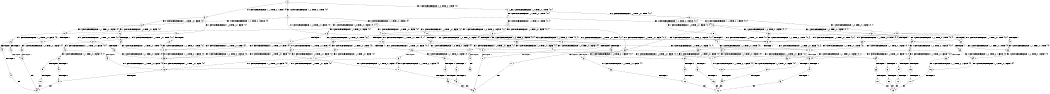 digraph BCG {
size = "7, 10.5";
center = TRUE;
node [shape = circle];
0 [peripheries = 2];
0 -> 1 [label = "EX !0 !ATOMIC_EXCH_BRANCH (1, +1, TRUE, +0, 1, TRUE) !{0}"];
0 -> 2 [label = "EX !1 !ATOMIC_EXCH_BRANCH (1, +0, TRUE, +0, 1, TRUE) !{0}"];
0 -> 3 [label = "EX !0 !ATOMIC_EXCH_BRANCH (1, +1, TRUE, +0, 1, TRUE) !{0}"];
1 -> 4 [label = "EX !0 !ATOMIC_EXCH_BRANCH (1, +1, TRUE, +0, 1, FALSE) !{0}"];
1 -> 5 [label = "EX !1 !ATOMIC_EXCH_BRANCH (1, +0, TRUE, +0, 1, FALSE) !{0}"];
1 -> 6 [label = "EX !0 !ATOMIC_EXCH_BRANCH (1, +1, TRUE, +0, 1, FALSE) !{0}"];
2 -> 2 [label = "EX !1 !ATOMIC_EXCH_BRANCH (1, +0, TRUE, +0, 1, TRUE) !{0, 1}"];
2 -> 7 [label = "EX !0 !ATOMIC_EXCH_BRANCH (1, +1, TRUE, +0, 1, TRUE) !{0, 1}"];
2 -> 8 [label = "EX !0 !ATOMIC_EXCH_BRANCH (1, +1, TRUE, +0, 1, TRUE) !{0, 1}"];
3 -> 9 [label = "EX !1 !ATOMIC_EXCH_BRANCH (1, +0, TRUE, +0, 1, FALSE) !{0}"];
3 -> 6 [label = "EX !0 !ATOMIC_EXCH_BRANCH (1, +1, TRUE, +0, 1, FALSE) !{0}"];
4 -> 10 [label = "EX !0 !ATOMIC_EXCH_BRANCH (1, +1, TRUE, +0, 1, FALSE) !{0}"];
4 -> 11 [label = "EX !1 !ATOMIC_EXCH_BRANCH (1, +0, TRUE, +0, 1, FALSE) !{0}"];
4 -> 12 [label = "EX !0 !ATOMIC_EXCH_BRANCH (1, +1, TRUE, +0, 1, FALSE) !{0}"];
5 -> 13 [label = "EX !0 !ATOMIC_EXCH_BRANCH (1, +1, TRUE, +0, 1, TRUE) !{0, 1}"];
5 -> 14 [label = "TERMINATE !1"];
5 -> 15 [label = "EX !0 !ATOMIC_EXCH_BRANCH (1, +1, TRUE, +0, 1, TRUE) !{0, 1}"];
6 -> 16 [label = "EX !1 !ATOMIC_EXCH_BRANCH (1, +0, TRUE, +0, 1, FALSE) !{0}"];
6 -> 12 [label = "EX !0 !ATOMIC_EXCH_BRANCH (1, +1, TRUE, +0, 1, FALSE) !{0}"];
7 -> 17 [label = "EX !0 !ATOMIC_EXCH_BRANCH (1, +1, TRUE, +0, 1, FALSE) !{0, 1}"];
7 -> 5 [label = "EX !1 !ATOMIC_EXCH_BRANCH (1, +0, TRUE, +0, 1, FALSE) !{0, 1}"];
7 -> 18 [label = "EX !0 !ATOMIC_EXCH_BRANCH (1, +1, TRUE, +0, 1, FALSE) !{0, 1}"];
8 -> 19 [label = "EX !1 !ATOMIC_EXCH_BRANCH (1, +0, TRUE, +0, 1, FALSE) !{0, 1}"];
8 -> 18 [label = "EX !0 !ATOMIC_EXCH_BRANCH (1, +1, TRUE, +0, 1, FALSE) !{0, 1}"];
8 -> 20 [label = "EX !1 !ATOMIC_EXCH_BRANCH (1, +0, TRUE, +0, 1, FALSE) !{0, 1}"];
9 -> 21 [label = "EX !0 !ATOMIC_EXCH_BRANCH (1, +1, TRUE, +0, 1, TRUE) !{0, 1}"];
9 -> 22 [label = "TERMINATE !1"];
10 -> 23 [label = "EX !1 !ATOMIC_EXCH_BRANCH (1, +0, TRUE, +0, 1, FALSE) !{0}"];
10 -> 24 [label = "TERMINATE !0"];
11 -> 13 [label = "EX !0 !ATOMIC_EXCH_BRANCH (1, +1, TRUE, +0, 1, TRUE) !{0, 1}"];
11 -> 25 [label = "TERMINATE !1"];
11 -> 15 [label = "EX !0 !ATOMIC_EXCH_BRANCH (1, +1, TRUE, +0, 1, TRUE) !{0, 1}"];
12 -> 26 [label = "EX !1 !ATOMIC_EXCH_BRANCH (1, +0, TRUE, +0, 1, FALSE) !{0}"];
12 -> 27 [label = "TERMINATE !0"];
13 -> 28 [label = "EX !0 !ATOMIC_EXCH_BRANCH (1, +1, TRUE, +0, 1, FALSE) !{0, 1}"];
13 -> 29 [label = "TERMINATE !1"];
13 -> 30 [label = "EX !0 !ATOMIC_EXCH_BRANCH (1, +1, TRUE, +0, 1, FALSE) !{0, 1}"];
14 -> 31 [label = "EX !0 !ATOMIC_EXCH_BRANCH (1, +1, TRUE, +0, 1, TRUE) !{0}"];
14 -> 32 [label = "EX !0 !ATOMIC_EXCH_BRANCH (1, +1, TRUE, +0, 1, TRUE) !{0}"];
15 -> 30 [label = "EX !0 !ATOMIC_EXCH_BRANCH (1, +1, TRUE, +0, 1, FALSE) !{0, 1}"];
15 -> 33 [label = "TERMINATE !1"];
16 -> 21 [label = "EX !0 !ATOMIC_EXCH_BRANCH (1, +1, TRUE, +0, 1, TRUE) !{0, 1}"];
16 -> 34 [label = "TERMINATE !1"];
17 -> 35 [label = "EX !0 !ATOMIC_EXCH_BRANCH (1, +1, TRUE, +0, 1, FALSE) !{0, 1}"];
17 -> 11 [label = "EX !1 !ATOMIC_EXCH_BRANCH (1, +0, TRUE, +0, 1, FALSE) !{0, 1}"];
17 -> 36 [label = "EX !0 !ATOMIC_EXCH_BRANCH (1, +1, TRUE, +0, 1, FALSE) !{0, 1}"];
18 -> 37 [label = "EX !1 !ATOMIC_EXCH_BRANCH (1, +0, TRUE, +0, 1, FALSE) !{0, 1}"];
18 -> 36 [label = "EX !0 !ATOMIC_EXCH_BRANCH (1, +1, TRUE, +0, 1, FALSE) !{0, 1}"];
18 -> 38 [label = "EX !1 !ATOMIC_EXCH_BRANCH (1, +0, TRUE, +0, 1, FALSE) !{0, 1}"];
19 -> 39 [label = "EX !0 !ATOMIC_EXCH_BRANCH (1, +1, TRUE, +0, 1, TRUE) !{0, 1}"];
19 -> 40 [label = "TERMINATE !1"];
19 -> 15 [label = "EX !0 !ATOMIC_EXCH_BRANCH (1, +1, TRUE, +0, 1, TRUE) !{0, 1}"];
20 -> 15 [label = "EX !0 !ATOMIC_EXCH_BRANCH (1, +1, TRUE, +0, 1, TRUE) !{0, 1}"];
20 -> 41 [label = "TERMINATE !1"];
21 -> 42 [label = "EX !0 !ATOMIC_EXCH_BRANCH (1, +1, TRUE, +0, 1, FALSE) !{0, 1}"];
21 -> 43 [label = "TERMINATE !1"];
22 -> 32 [label = "EX !0 !ATOMIC_EXCH_BRANCH (1, +1, TRUE, +0, 1, TRUE) !{0}"];
23 -> 44 [label = "TERMINATE !0"];
23 -> 45 [label = "TERMINATE !1"];
24 -> 46 [label = "EX !1 !ATOMIC_EXCH_BRANCH (1, +0, TRUE, +0, 1, FALSE) !{1}"];
24 -> 47 [label = "EX !1 !ATOMIC_EXCH_BRANCH (1, +0, TRUE, +0, 1, FALSE) !{1}"];
25 -> 31 [label = "EX !0 !ATOMIC_EXCH_BRANCH (1, +1, TRUE, +0, 1, TRUE) !{0}"];
25 -> 32 [label = "EX !0 !ATOMIC_EXCH_BRANCH (1, +1, TRUE, +0, 1, TRUE) !{0}"];
26 -> 48 [label = "TERMINATE !0"];
26 -> 49 [label = "TERMINATE !1"];
27 -> 50 [label = "EX !1 !ATOMIC_EXCH_BRANCH (1, +0, TRUE, +0, 1, FALSE) !{1}"];
28 -> 51 [label = "EX !0 !ATOMIC_EXCH_BRANCH (1, +1, TRUE, +0, 1, FALSE) !{0, 1}"];
28 -> 52 [label = "TERMINATE !1"];
28 -> 53 [label = "EX !0 !ATOMIC_EXCH_BRANCH (1, +1, TRUE, +0, 1, FALSE) !{0, 1}"];
29 -> 54 [label = "EX !0 !ATOMIC_EXCH_BRANCH (1, +1, TRUE, +0, 1, FALSE) !{0}"];
29 -> 55 [label = "EX !0 !ATOMIC_EXCH_BRANCH (1, +1, TRUE, +0, 1, FALSE) !{0}"];
30 -> 53 [label = "EX !0 !ATOMIC_EXCH_BRANCH (1, +1, TRUE, +0, 1, FALSE) !{0, 1}"];
30 -> 56 [label = "TERMINATE !1"];
31 -> 54 [label = "EX !0 !ATOMIC_EXCH_BRANCH (1, +1, TRUE, +0, 1, FALSE) !{0}"];
31 -> 55 [label = "EX !0 !ATOMIC_EXCH_BRANCH (1, +1, TRUE, +0, 1, FALSE) !{0}"];
32 -> 55 [label = "EX !0 !ATOMIC_EXCH_BRANCH (1, +1, TRUE, +0, 1, FALSE) !{0}"];
33 -> 57 [label = "EX !0 !ATOMIC_EXCH_BRANCH (1, +1, TRUE, +0, 1, FALSE) !{0}"];
34 -> 32 [label = "EX !0 !ATOMIC_EXCH_BRANCH (1, +1, TRUE, +0, 1, TRUE) !{0}"];
35 -> 23 [label = "EX !1 !ATOMIC_EXCH_BRANCH (1, +0, TRUE, +0, 1, FALSE) !{0, 1}"];
35 -> 58 [label = "TERMINATE !0"];
36 -> 59 [label = "EX !1 !ATOMIC_EXCH_BRANCH (1, +0, TRUE, +0, 1, FALSE) !{0, 1}"];
36 -> 60 [label = "EX !1 !ATOMIC_EXCH_BRANCH (1, +0, TRUE, +0, 1, FALSE) !{0, 1}"];
36 -> 61 [label = "TERMINATE !0"];
37 -> 39 [label = "EX !0 !ATOMIC_EXCH_BRANCH (1, +1, TRUE, +0, 1, TRUE) !{0, 1}"];
37 -> 62 [label = "TERMINATE !1"];
37 -> 15 [label = "EX !0 !ATOMIC_EXCH_BRANCH (1, +1, TRUE, +0, 1, TRUE) !{0, 1}"];
38 -> 15 [label = "EX !0 !ATOMIC_EXCH_BRANCH (1, +1, TRUE, +0, 1, TRUE) !{0, 1}"];
38 -> 63 [label = "TERMINATE !1"];
39 -> 64 [label = "EX !0 !ATOMIC_EXCH_BRANCH (1, +1, TRUE, +0, 1, FALSE) !{0, 1}"];
39 -> 65 [label = "TERMINATE !1"];
39 -> 30 [label = "EX !0 !ATOMIC_EXCH_BRANCH (1, +1, TRUE, +0, 1, FALSE) !{0, 1}"];
40 -> 66 [label = "EX !0 !ATOMIC_EXCH_BRANCH (1, +1, TRUE, +0, 1, TRUE) !{0}"];
41 -> 67 [label = "EX !0 !ATOMIC_EXCH_BRANCH (1, +1, TRUE, +0, 1, TRUE) !{0}"];
42 -> 68 [label = "EX !0 !ATOMIC_EXCH_BRANCH (1, +1, TRUE, +0, 1, FALSE) !{0, 1}"];
42 -> 69 [label = "TERMINATE !1"];
43 -> 55 [label = "EX !0 !ATOMIC_EXCH_BRANCH (1, +1, TRUE, +0, 1, FALSE) !{0}"];
44 -> 70 [label = "TERMINATE !1"];
45 -> 71 [label = "TERMINATE !0"];
46 -> 70 [label = "TERMINATE !1"];
47 -> 72 [label = "TERMINATE !1"];
48 -> 73 [label = "TERMINATE !1"];
49 -> 74 [label = "TERMINATE !0"];
50 -> 73 [label = "TERMINATE !1"];
51 -> 75 [label = "TERMINATE !0"];
51 -> 76 [label = "TERMINATE !1"];
52 -> 77 [label = "EX !0 !ATOMIC_EXCH_BRANCH (1, +1, TRUE, +0, 1, FALSE) !{0}"];
52 -> 78 [label = "EX !0 !ATOMIC_EXCH_BRANCH (1, +1, TRUE, +0, 1, FALSE) !{0}"];
53 -> 79 [label = "TERMINATE !0"];
53 -> 80 [label = "TERMINATE !1"];
54 -> 77 [label = "EX !0 !ATOMIC_EXCH_BRANCH (1, +1, TRUE, +0, 1, FALSE) !{0}"];
54 -> 78 [label = "EX !0 !ATOMIC_EXCH_BRANCH (1, +1, TRUE, +0, 1, FALSE) !{0}"];
55 -> 78 [label = "EX !0 !ATOMIC_EXCH_BRANCH (1, +1, TRUE, +0, 1, FALSE) !{0}"];
56 -> 81 [label = "EX !0 !ATOMIC_EXCH_BRANCH (1, +1, TRUE, +0, 1, FALSE) !{0}"];
57 -> 81 [label = "EX !0 !ATOMIC_EXCH_BRANCH (1, +1, TRUE, +0, 1, FALSE) !{0}"];
58 -> 46 [label = "EX !1 !ATOMIC_EXCH_BRANCH (1, +0, TRUE, +0, 1, FALSE) !{1}"];
58 -> 47 [label = "EX !1 !ATOMIC_EXCH_BRANCH (1, +0, TRUE, +0, 1, FALSE) !{1}"];
59 -> 82 [label = "TERMINATE !0"];
59 -> 83 [label = "TERMINATE !1"];
60 -> 84 [label = "TERMINATE !0"];
60 -> 85 [label = "TERMINATE !1"];
61 -> 86 [label = "EX !1 !ATOMIC_EXCH_BRANCH (1, +0, TRUE, +0, 1, FALSE) !{1}"];
62 -> 66 [label = "EX !0 !ATOMIC_EXCH_BRANCH (1, +1, TRUE, +0, 1, TRUE) !{0}"];
63 -> 67 [label = "EX !0 !ATOMIC_EXCH_BRANCH (1, +1, TRUE, +0, 1, TRUE) !{0}"];
64 -> 87 [label = "EX !0 !ATOMIC_EXCH_BRANCH (1, +1, TRUE, +0, 1, FALSE) !{0, 1}"];
64 -> 88 [label = "TERMINATE !1"];
64 -> 53 [label = "EX !0 !ATOMIC_EXCH_BRANCH (1, +1, TRUE, +0, 1, FALSE) !{0, 1}"];
65 -> 89 [label = "EX !0 !ATOMIC_EXCH_BRANCH (1, +1, TRUE, +0, 1, FALSE) !{0}"];
66 -> 89 [label = "EX !0 !ATOMIC_EXCH_BRANCH (1, +1, TRUE, +0, 1, FALSE) !{0}"];
67 -> 57 [label = "EX !0 !ATOMIC_EXCH_BRANCH (1, +1, TRUE, +0, 1, FALSE) !{0}"];
68 -> 90 [label = "TERMINATE !0"];
68 -> 91 [label = "TERMINATE !1"];
69 -> 78 [label = "EX !0 !ATOMIC_EXCH_BRANCH (1, +1, TRUE, +0, 1, FALSE) !{0}"];
70 -> 92 [label = "exit"];
71 -> 92 [label = "exit"];
72 -> 93 [label = "exit"];
73 -> 94 [label = "exit"];
74 -> 94 [label = "exit"];
75 -> 95 [label = "TERMINATE !1"];
76 -> 96 [label = "TERMINATE !0"];
77 -> 96 [label = "TERMINATE !0"];
78 -> 97 [label = "TERMINATE !0"];
79 -> 98 [label = "TERMINATE !1"];
80 -> 99 [label = "TERMINATE !0"];
81 -> 99 [label = "TERMINATE !0"];
82 -> 100 [label = "TERMINATE !1"];
83 -> 101 [label = "TERMINATE !0"];
84 -> 102 [label = "TERMINATE !1"];
85 -> 103 [label = "TERMINATE !0"];
86 -> 102 [label = "TERMINATE !1"];
87 -> 104 [label = "TERMINATE !0"];
87 -> 105 [label = "TERMINATE !1"];
88 -> 106 [label = "EX !0 !ATOMIC_EXCH_BRANCH (1, +1, TRUE, +0, 1, FALSE) !{0}"];
89 -> 106 [label = "EX !0 !ATOMIC_EXCH_BRANCH (1, +1, TRUE, +0, 1, FALSE) !{0}"];
90 -> 107 [label = "TERMINATE !1"];
91 -> 97 [label = "TERMINATE !0"];
95 -> 92 [label = "exit"];
96 -> 92 [label = "exit"];
97 -> 94 [label = "exit"];
98 -> 108 [label = "exit"];
99 -> 108 [label = "exit"];
100 -> 109 [label = "exit"];
101 -> 109 [label = "exit"];
102 -> 108 [label = "exit"];
103 -> 108 [label = "exit"];
104 -> 110 [label = "TERMINATE !1"];
105 -> 111 [label = "TERMINATE !0"];
106 -> 111 [label = "TERMINATE !0"];
107 -> 94 [label = "exit"];
110 -> 109 [label = "exit"];
111 -> 109 [label = "exit"];
}
